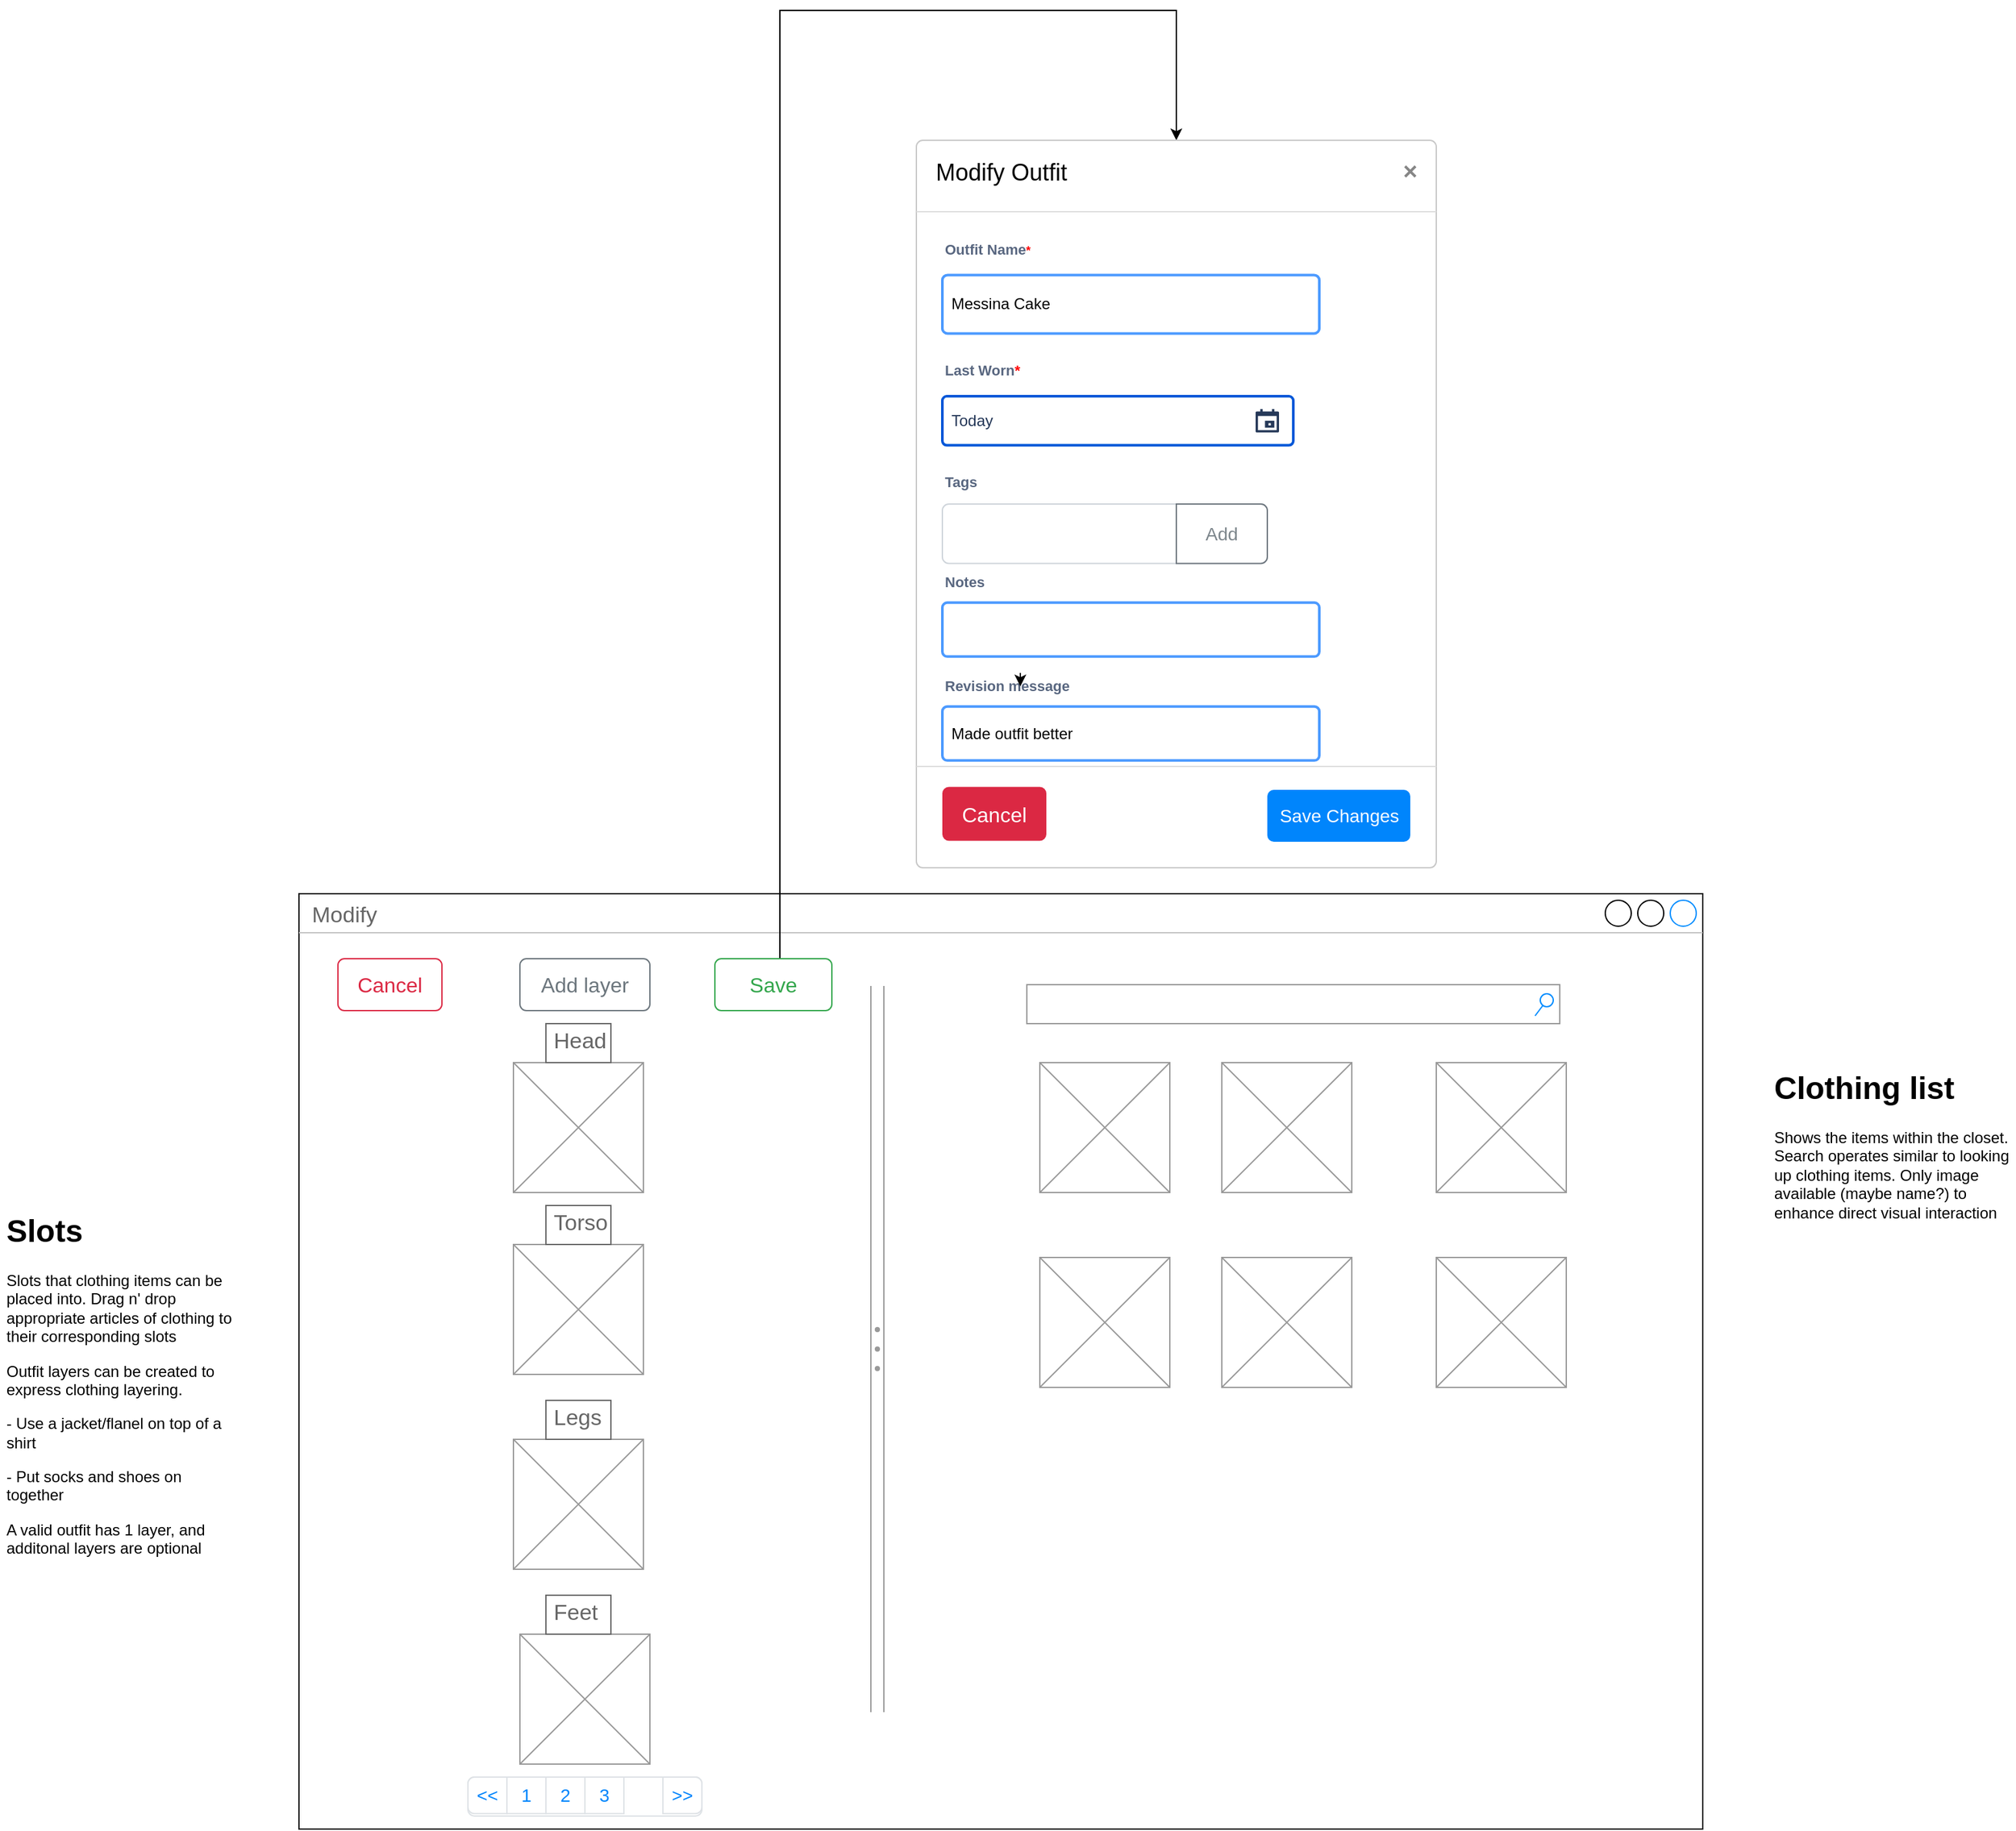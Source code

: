 <mxfile version="22.0.3" type="device">
  <diagram name="Page-1" id="FfPxL4q8fW8UvUzojK2g">
    <mxGraphModel dx="1857" dy="2563" grid="1" gridSize="10" guides="1" tooltips="1" connect="1" arrows="1" fold="1" page="1" pageScale="1" pageWidth="850" pageHeight="1100" math="0" shadow="0">
      <root>
        <mxCell id="0" />
        <mxCell id="1" parent="0" />
        <mxCell id="r_1eo1rtq94M9ATZYQtz-1" value="Modify" style="strokeWidth=1;shadow=0;dashed=0;align=center;html=1;shape=mxgraph.mockup.containers.window;align=left;verticalAlign=top;spacingLeft=8;strokeColor2=#008cff;strokeColor3=#c4c4c4;fontColor=#666666;mainText=;fontSize=17;labelBackgroundColor=none;whiteSpace=wrap;" vertex="1" parent="1">
          <mxGeometry x="350" y="170" width="1080" height="720" as="geometry" />
        </mxCell>
        <mxCell id="r_1eo1rtq94M9ATZYQtz-2" value="" style="verticalLabelPosition=bottom;shadow=0;dashed=0;align=center;html=1;verticalAlign=top;strokeWidth=1;shape=mxgraph.mockup.graphics.simpleIcon;strokeColor=#999999;" vertex="1" parent="1">
          <mxGeometry x="515" y="300" width="100" height="100" as="geometry" />
        </mxCell>
        <mxCell id="r_1eo1rtq94M9ATZYQtz-3" value="" style="verticalLabelPosition=bottom;shadow=0;dashed=0;align=center;html=1;verticalAlign=top;strokeWidth=1;shape=mxgraph.mockup.graphics.simpleIcon;strokeColor=#999999;" vertex="1" parent="1">
          <mxGeometry x="515" y="440" width="100" height="100" as="geometry" />
        </mxCell>
        <mxCell id="r_1eo1rtq94M9ATZYQtz-4" value="" style="verticalLabelPosition=bottom;shadow=0;dashed=0;align=center;html=1;verticalAlign=top;strokeWidth=1;shape=mxgraph.mockup.graphics.simpleIcon;strokeColor=#999999;" vertex="1" parent="1">
          <mxGeometry x="515" y="590" width="100" height="100" as="geometry" />
        </mxCell>
        <mxCell id="r_1eo1rtq94M9ATZYQtz-5" value="" style="verticalLabelPosition=bottom;shadow=0;dashed=0;align=center;html=1;verticalAlign=top;strokeWidth=1;shape=mxgraph.mockup.graphics.simpleIcon;strokeColor=#999999;" vertex="1" parent="1">
          <mxGeometry x="520" y="740" width="100" height="100" as="geometry" />
        </mxCell>
        <mxCell id="r_1eo1rtq94M9ATZYQtz-6" value="Head" style="strokeWidth=1;shadow=0;dashed=0;align=center;html=1;shape=mxgraph.mockup.text.textBox;fontColor=#666666;align=left;fontSize=17;spacingLeft=4;spacingTop=-3;whiteSpace=wrap;strokeColor=#666666;mainText=" vertex="1" parent="1">
          <mxGeometry x="540" y="270" width="50" height="30" as="geometry" />
        </mxCell>
        <mxCell id="r_1eo1rtq94M9ATZYQtz-7" value="Torso" style="strokeWidth=1;shadow=0;dashed=0;align=center;html=1;shape=mxgraph.mockup.text.textBox;fontColor=#666666;align=left;fontSize=17;spacingLeft=4;spacingTop=-3;whiteSpace=wrap;strokeColor=#666666;mainText=" vertex="1" parent="1">
          <mxGeometry x="540" y="410" width="50" height="30" as="geometry" />
        </mxCell>
        <mxCell id="r_1eo1rtq94M9ATZYQtz-8" value="Legs" style="strokeWidth=1;shadow=0;dashed=0;align=center;html=1;shape=mxgraph.mockup.text.textBox;fontColor=#666666;align=left;fontSize=17;spacingLeft=4;spacingTop=-3;whiteSpace=wrap;strokeColor=#666666;mainText=" vertex="1" parent="1">
          <mxGeometry x="540" y="560" width="50" height="30" as="geometry" />
        </mxCell>
        <mxCell id="r_1eo1rtq94M9ATZYQtz-9" value="Feet" style="strokeWidth=1;shadow=0;dashed=0;align=center;html=1;shape=mxgraph.mockup.text.textBox;fontColor=#666666;align=left;fontSize=17;spacingLeft=4;spacingTop=-3;whiteSpace=wrap;strokeColor=#666666;mainText=" vertex="1" parent="1">
          <mxGeometry x="540" y="710" width="50" height="30" as="geometry" />
        </mxCell>
        <mxCell id="r_1eo1rtq94M9ATZYQtz-10" value="" style="verticalLabelPosition=bottom;shadow=0;dashed=0;align=center;html=1;verticalAlign=top;strokeWidth=1;shape=mxgraph.mockup.forms.splitter;strokeColor=#999999;direction=north;" vertex="1" parent="1">
          <mxGeometry x="790" y="241" width="10" height="559" as="geometry" />
        </mxCell>
        <mxCell id="r_1eo1rtq94M9ATZYQtz-11" value="" style="verticalLabelPosition=bottom;shadow=0;dashed=0;align=center;html=1;verticalAlign=top;strokeWidth=1;shape=mxgraph.mockup.graphics.simpleIcon;strokeColor=#999999;" vertex="1" parent="1">
          <mxGeometry x="920" y="300" width="100" height="100" as="geometry" />
        </mxCell>
        <mxCell id="r_1eo1rtq94M9ATZYQtz-12" value="" style="verticalLabelPosition=bottom;shadow=0;dashed=0;align=center;html=1;verticalAlign=top;strokeWidth=1;shape=mxgraph.mockup.graphics.simpleIcon;strokeColor=#999999;" vertex="1" parent="1">
          <mxGeometry x="1060" y="300" width="100" height="100" as="geometry" />
        </mxCell>
        <mxCell id="r_1eo1rtq94M9ATZYQtz-13" value="" style="verticalLabelPosition=bottom;shadow=0;dashed=0;align=center;html=1;verticalAlign=top;strokeWidth=1;shape=mxgraph.mockup.graphics.simpleIcon;strokeColor=#999999;" vertex="1" parent="1">
          <mxGeometry x="1225" y="300" width="100" height="100" as="geometry" />
        </mxCell>
        <mxCell id="r_1eo1rtq94M9ATZYQtz-14" value="" style="verticalLabelPosition=bottom;shadow=0;dashed=0;align=center;html=1;verticalAlign=top;strokeWidth=1;shape=mxgraph.mockup.graphics.simpleIcon;strokeColor=#999999;" vertex="1" parent="1">
          <mxGeometry x="920" y="450" width="100" height="100" as="geometry" />
        </mxCell>
        <mxCell id="r_1eo1rtq94M9ATZYQtz-15" value="" style="verticalLabelPosition=bottom;shadow=0;dashed=0;align=center;html=1;verticalAlign=top;strokeWidth=1;shape=mxgraph.mockup.graphics.simpleIcon;strokeColor=#999999;" vertex="1" parent="1">
          <mxGeometry x="1060" y="450" width="100" height="100" as="geometry" />
        </mxCell>
        <mxCell id="r_1eo1rtq94M9ATZYQtz-16" value="" style="verticalLabelPosition=bottom;shadow=0;dashed=0;align=center;html=1;verticalAlign=top;strokeWidth=1;shape=mxgraph.mockup.graphics.simpleIcon;strokeColor=#999999;" vertex="1" parent="1">
          <mxGeometry x="1225" y="450" width="100" height="100" as="geometry" />
        </mxCell>
        <mxCell id="r_1eo1rtq94M9ATZYQtz-17" value="" style="strokeWidth=1;shadow=0;dashed=0;align=center;html=1;shape=mxgraph.mockup.forms.searchBox;strokeColor=#999999;mainText=;strokeColor2=#008cff;fontColor=#666666;fontSize=17;align=left;spacingLeft=3;whiteSpace=wrap;" vertex="1" parent="1">
          <mxGeometry x="910" y="240" width="410" height="30" as="geometry" />
        </mxCell>
        <mxCell id="r_1eo1rtq94M9ATZYQtz-18" style="edgeStyle=orthogonalEdgeStyle;rounded=0;orthogonalLoop=1;jettySize=auto;html=1;" edge="1" parent="1" source="r_1eo1rtq94M9ATZYQtz-19" target="r_1eo1rtq94M9ATZYQtz-30">
          <mxGeometry relative="1" as="geometry">
            <Array as="points">
              <mxPoint x="720" y="-510" />
              <mxPoint x="1025" y="-510" />
            </Array>
          </mxGeometry>
        </mxCell>
        <mxCell id="r_1eo1rtq94M9ATZYQtz-19" value="Save" style="html=1;shadow=0;dashed=0;shape=mxgraph.bootstrap.rrect;rSize=5;strokeColor=#33A64C;strokeWidth=1;fillColor=none;fontColor=#33A64C;whiteSpace=wrap;align=center;verticalAlign=middle;spacingLeft=0;fontStyle=0;fontSize=16;spacing=5;" vertex="1" parent="1">
          <mxGeometry x="670" y="220" width="90" height="40" as="geometry" />
        </mxCell>
        <mxCell id="r_1eo1rtq94M9ATZYQtz-20" value="Cancel" style="html=1;shadow=0;dashed=0;shape=mxgraph.bootstrap.rrect;rSize=5;strokeColor=#DB2843;strokeWidth=1;fillColor=none;fontColor=#DB2843;whiteSpace=wrap;align=center;verticalAlign=middle;spacingLeft=0;fontStyle=0;fontSize=16;spacing=5;" vertex="1" parent="1">
          <mxGeometry x="380" y="220" width="80" height="40" as="geometry" />
        </mxCell>
        <mxCell id="r_1eo1rtq94M9ATZYQtz-21" value="Add layer" style="html=1;shadow=0;dashed=0;shape=mxgraph.bootstrap.rrect;rSize=5;strokeColor=#6C767D;strokeWidth=1;fillColor=none;fontColor=#6C767D;whiteSpace=wrap;align=center;verticalAlign=middle;spacingLeft=0;fontStyle=0;fontSize=16;spacing=5;" vertex="1" parent="1">
          <mxGeometry x="520" y="220" width="100" height="40" as="geometry" />
        </mxCell>
        <mxCell id="r_1eo1rtq94M9ATZYQtz-22" value="&lt;h1&gt;Clothing list&lt;/h1&gt;&lt;p&gt;Shows the items within the closet. Search operates similar to looking up clothing items. Only image available (maybe name?) to enhance direct visual interaction&lt;/p&gt;" style="text;html=1;strokeColor=none;fillColor=none;spacing=5;spacingTop=-20;whiteSpace=wrap;overflow=hidden;rounded=0;" vertex="1" parent="1">
          <mxGeometry x="1480" y="300" width="190" height="120" as="geometry" />
        </mxCell>
        <mxCell id="r_1eo1rtq94M9ATZYQtz-23" value="&lt;h1&gt;Slots&lt;/h1&gt;&lt;p&gt;Slots that clothing items can be placed into. Drag n&#39; drop appropriate articles of clothing to their corresponding slots&lt;/p&gt;&lt;p&gt;Outfit layers can be created to express clothing layering.&lt;/p&gt;&lt;p&gt;- Use a jacket/flanel on top of a shirt&lt;/p&gt;&lt;p&gt;- Put socks and shoes on together&lt;/p&gt;&lt;p&gt;A valid outfit has 1 layer, and additonal layers are optional&lt;/p&gt;" style="text;html=1;strokeColor=none;fillColor=none;spacing=5;spacingTop=-20;whiteSpace=wrap;overflow=hidden;rounded=0;" vertex="1" parent="1">
          <mxGeometry x="120" y="410" width="190" height="300" as="geometry" />
        </mxCell>
        <mxCell id="r_1eo1rtq94M9ATZYQtz-24" value="" style="html=1;shadow=0;dashed=0;shape=mxgraph.bootstrap.rrect;rSize=5;strokeColor=#DEE2E6;html=1;whiteSpace=wrap;fillColor=#ffffff;fontColor=#0085FC;" vertex="1" parent="1">
          <mxGeometry x="480" y="850" width="180" height="30" as="geometry" />
        </mxCell>
        <mxCell id="r_1eo1rtq94M9ATZYQtz-25" value="&lt;&lt;" style="strokeColor=inherit;fillColor=inherit;gradientColor=inherit;fontColor=inherit;html=1;shadow=0;dashed=0;shape=mxgraph.bootstrap.leftButton;rSize=5;perimeter=none;whiteSpace=wrap;resizeHeight=1;fontSize=14;" vertex="1" parent="r_1eo1rtq94M9ATZYQtz-24">
          <mxGeometry width="30" height="28.125" relative="1" as="geometry" />
        </mxCell>
        <mxCell id="r_1eo1rtq94M9ATZYQtz-26" value="1" style="strokeColor=inherit;fillColor=inherit;gradientColor=inherit;fontColor=inherit;html=1;shadow=0;dashed=0;perimeter=none;whiteSpace=wrap;resizeHeight=1;fontSize=14;" vertex="1" parent="r_1eo1rtq94M9ATZYQtz-24">
          <mxGeometry width="30" height="28.125" relative="1" as="geometry">
            <mxPoint x="30" as="offset" />
          </mxGeometry>
        </mxCell>
        <mxCell id="r_1eo1rtq94M9ATZYQtz-27" value="2" style="strokeColor=inherit;fillColor=inherit;gradientColor=inherit;fontColor=inherit;html=1;shadow=0;dashed=0;perimeter=none;whiteSpace=wrap;resizeHeight=1;fontSize=14;" vertex="1" parent="r_1eo1rtq94M9ATZYQtz-24">
          <mxGeometry width="30" height="28.125" relative="1" as="geometry">
            <mxPoint x="60" as="offset" />
          </mxGeometry>
        </mxCell>
        <mxCell id="r_1eo1rtq94M9ATZYQtz-28" value="3" style="strokeColor=inherit;fillColor=inherit;gradientColor=inherit;fontColor=inherit;html=1;shadow=0;dashed=0;perimeter=none;whiteSpace=wrap;resizeHeight=1;fontSize=14;" vertex="1" parent="r_1eo1rtq94M9ATZYQtz-24">
          <mxGeometry width="30" height="28.125" relative="1" as="geometry">
            <mxPoint x="90" as="offset" />
          </mxGeometry>
        </mxCell>
        <mxCell id="r_1eo1rtq94M9ATZYQtz-29" value="&gt;&gt;" style="strokeColor=inherit;fillColor=inherit;gradientColor=inherit;fontColor=inherit;html=1;shadow=0;dashed=0;shape=mxgraph.bootstrap.rightButton;rSize=5;perimeter=none;whiteSpace=wrap;resizeHeight=1;fontSize=14;" vertex="1" parent="r_1eo1rtq94M9ATZYQtz-24">
          <mxGeometry x="1" width="30" height="28.125" relative="1" as="geometry">
            <mxPoint x="-30" as="offset" />
          </mxGeometry>
        </mxCell>
        <mxCell id="r_1eo1rtq94M9ATZYQtz-30" value="Modify Outfit" style="html=1;shadow=0;dashed=0;shape=mxgraph.bootstrap.rrect;rSize=5;html=1;strokeColor=#C8C8C8;fillColor=#ffffff;whiteSpace=wrap;verticalAlign=top;align=left;fontSize=18;spacing=15;spacingTop=-5;" vertex="1" parent="1">
          <mxGeometry x="825" y="-410" width="400" height="560" as="geometry" />
        </mxCell>
        <mxCell id="r_1eo1rtq94M9ATZYQtz-31" value="" style="shape=line;strokeColor=#dddddd;resizeWidth=1;" vertex="1" parent="r_1eo1rtq94M9ATZYQtz-30">
          <mxGeometry width="400" height="10" relative="1" as="geometry">
            <mxPoint y="50" as="offset" />
          </mxGeometry>
        </mxCell>
        <mxCell id="r_1eo1rtq94M9ATZYQtz-32" value="" style="html=1;shadow=0;dashed=0;shape=mxgraph.bootstrap.x;strokeColor=#868686;strokeWidth=2;" vertex="1" parent="r_1eo1rtq94M9ATZYQtz-30">
          <mxGeometry x="1" width="8" height="8" relative="1" as="geometry">
            <mxPoint x="-24" y="20" as="offset" />
          </mxGeometry>
        </mxCell>
        <mxCell id="r_1eo1rtq94M9ATZYQtz-33" value="" style="shape=line;strokeColor=#dddddd;resizeWidth=1;" vertex="1" parent="r_1eo1rtq94M9ATZYQtz-30">
          <mxGeometry width="400" height="10" relative="1" as="geometry">
            <mxPoint y="477" as="offset" />
          </mxGeometry>
        </mxCell>
        <mxCell id="r_1eo1rtq94M9ATZYQtz-34" value="Save Changes" style="html=1;shadow=0;dashed=0;shape=mxgraph.bootstrap.rrect;rSize=5;fillColor=#0085FC;strokeColor=none;fontColor=#FFFFFF;fontSize=14;" vertex="1" parent="r_1eo1rtq94M9ATZYQtz-30">
          <mxGeometry x="1" y="1" width="110" height="40" relative="1" as="geometry">
            <mxPoint x="-130" y="-60" as="offset" />
          </mxGeometry>
        </mxCell>
        <mxCell id="r_1eo1rtq94M9ATZYQtz-35" value="&lt;sup&gt;&lt;span style=&quot;font-size: 11px;&quot;&gt;Outfit Name&lt;/span&gt;&lt;font color=&quot;#ff0000&quot;&gt;*&lt;/font&gt;&lt;/sup&gt;" style="fillColor=none;strokeColor=none;html=1;fontSize=11;fontStyle=0;align=left;fontColor=#596780;fontStyle=1;fontSize=11" vertex="1" parent="r_1eo1rtq94M9ATZYQtz-30">
          <mxGeometry x="20" y="72.588" width="240" height="27.317" as="geometry" />
        </mxCell>
        <mxCell id="r_1eo1rtq94M9ATZYQtz-36" value="Messina Cake" style="rounded=1;arcSize=9;align=left;spacingLeft=5;strokeColor=#4C9AFF;html=1;strokeWidth=2;fontSize=12" vertex="1" parent="r_1eo1rtq94M9ATZYQtz-30">
          <mxGeometry x="20" y="103.706" width="290" height="45.073" as="geometry" />
        </mxCell>
        <mxCell id="r_1eo1rtq94M9ATZYQtz-37" value="Last Worn&lt;font color=&quot;#ff0000&quot;&gt;*&lt;/font&gt;" style="fillColor=none;strokeColor=none;html=1;fontSize=11;fontStyle=0;align=left;fontColor=#596780;fontStyle=1;fontSize=11" vertex="1" parent="r_1eo1rtq94M9ATZYQtz-30">
          <mxGeometry x="20" y="165.923" width="150" height="22.857" as="geometry" />
        </mxCell>
        <mxCell id="r_1eo1rtq94M9ATZYQtz-38" value="Today" style="rounded=1;arcSize=9;fillColor=#ffffff;align=left;spacingLeft=5;strokeColor=#0057D8;html=1;strokeWidth=2;fontColor=#253858;fontSize=12" vertex="1" parent="r_1eo1rtq94M9ATZYQtz-30">
          <mxGeometry x="20" y="197.033" width="270" height="37.714" as="geometry" />
        </mxCell>
        <mxCell id="r_1eo1rtq94M9ATZYQtz-39" value="" style="shape=mxgraph.gmdl.calendar;fillColor=#253858;strokeColor=none" vertex="1" parent="r_1eo1rtq94M9ATZYQtz-38">
          <mxGeometry x="1" y="0.5" width="18" height="18" relative="1" as="geometry">
            <mxPoint x="-29" y="-9" as="offset" />
          </mxGeometry>
        </mxCell>
        <mxCell id="r_1eo1rtq94M9ATZYQtz-40" value="" style="html=1;shadow=0;dashed=0;shape=mxgraph.bootstrap.rrect;rSize=5;strokeColor=#CED4DA;html=1;whiteSpace=wrap;fillColor=#FFFFFF;fontColor=#7D868C;align=left;spacingLeft=0;spacing=15;fontSize=14;" vertex="1" parent="r_1eo1rtq94M9ATZYQtz-30">
          <mxGeometry x="20" y="280.001" width="250" height="45.714" as="geometry" />
        </mxCell>
        <mxCell id="r_1eo1rtq94M9ATZYQtz-41" value="Add" style="html=1;shadow=0;dashed=0;shape=mxgraph.bootstrap.rightButton;strokeColor=#6C757D;gradientColor=inherit;fontColor=inherit;fillColor=inherit;rSize=5;perimeter=none;whiteSpace=wrap;resizeHeight=1;fontSize=14;" vertex="1" parent="r_1eo1rtq94M9ATZYQtz-40">
          <mxGeometry x="1" width="70" height="45.714" relative="1" as="geometry">
            <mxPoint x="-70" as="offset" />
          </mxGeometry>
        </mxCell>
        <mxCell id="r_1eo1rtq94M9ATZYQtz-42" value="Tags" style="fillColor=none;strokeColor=none;html=1;fontSize=11;fontStyle=0;align=left;fontColor=#596780;fontStyle=1;fontSize=11" vertex="1" parent="r_1eo1rtq94M9ATZYQtz-30">
          <mxGeometry x="20" y="248.887" width="240" height="27.317" as="geometry" />
        </mxCell>
        <mxCell id="r_1eo1rtq94M9ATZYQtz-43" value="Notes" style="fillColor=none;strokeColor=none;html=1;fontSize=11;fontStyle=0;align=left;fontColor=#596780;fontStyle=1;fontSize=11" vertex="1" parent="r_1eo1rtq94M9ATZYQtz-30">
          <mxGeometry x="20" y="330.002" width="240" height="20.741" as="geometry" />
        </mxCell>
        <mxCell id="r_1eo1rtq94M9ATZYQtz-44" value="" style="rounded=1;arcSize=9;align=left;spacingLeft=5;strokeColor=#4C9AFF;html=1;strokeWidth=2;fontSize=12" vertex="1" parent="r_1eo1rtq94M9ATZYQtz-30">
          <mxGeometry x="20" y="355.928" width="290" height="41.481" as="geometry" />
        </mxCell>
        <mxCell id="r_1eo1rtq94M9ATZYQtz-45" value="Cancel" style="html=1;shadow=0;dashed=0;shape=mxgraph.bootstrap.rrect;rSize=5;strokeColor=none;strokeWidth=1;fillColor=#DB2843;fontColor=#FFFFFF;whiteSpace=wrap;align=center;verticalAlign=middle;spacingLeft=0;fontStyle=0;fontSize=16;spacing=5;" vertex="1" parent="r_1eo1rtq94M9ATZYQtz-30">
          <mxGeometry x="20" y="497.778" width="80" height="41.481" as="geometry" />
        </mxCell>
        <mxCell id="r_1eo1rtq94M9ATZYQtz-46" value="Revision message" style="fillColor=none;strokeColor=none;html=1;fontSize=11;fontStyle=0;align=left;fontColor=#596780;fontStyle=1;fontSize=11" vertex="1" parent="r_1eo1rtq94M9ATZYQtz-30">
          <mxGeometry x="20" y="410.0" width="240" height="20.741" as="geometry" />
        </mxCell>
        <mxCell id="r_1eo1rtq94M9ATZYQtz-47" value="Made outfit better" style="rounded=1;arcSize=9;align=left;spacingLeft=5;strokeColor=#4C9AFF;html=1;strokeWidth=2;fontSize=12" vertex="1" parent="r_1eo1rtq94M9ATZYQtz-30">
          <mxGeometry x="20" y="435.926" width="290" height="41.481" as="geometry" />
        </mxCell>
        <mxCell id="r_1eo1rtq94M9ATZYQtz-48" style="edgeStyle=orthogonalEdgeStyle;rounded=0;orthogonalLoop=1;jettySize=auto;html=1;exitX=0.25;exitY=0;exitDx=0;exitDy=0;entryX=0.25;entryY=0.5;entryDx=0;entryDy=0;entryPerimeter=0;" edge="1" parent="r_1eo1rtq94M9ATZYQtz-30" source="r_1eo1rtq94M9ATZYQtz-46" target="r_1eo1rtq94M9ATZYQtz-46">
          <mxGeometry relative="1" as="geometry" />
        </mxCell>
      </root>
    </mxGraphModel>
  </diagram>
</mxfile>
